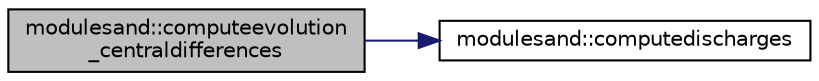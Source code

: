 digraph "modulesand::computeevolution_centraldifferences"
{
 // LATEX_PDF_SIZE
  edge [fontname="Helvetica",fontsize="10",labelfontname="Helvetica",labelfontsize="10"];
  node [fontname="Helvetica",fontsize="10",shape=record];
  rankdir="LR";
  Node1 [label="modulesand::computeevolution\l_centraldifferences",height=0.2,width=0.4,color="black", fillcolor="grey75", style="filled", fontcolor="black",tooltip=" "];
  Node1 -> Node2 [color="midnightblue",fontsize="10",style="solid",fontname="Helvetica"];
  Node2 [label="modulesand::computedischarges",height=0.2,width=0.4,color="black", fillcolor="white", style="filled",URL="$namespacemodulesand.html#a7c4449ee64c2b5e75dfe0924a2f83231",tooltip=" "];
}
